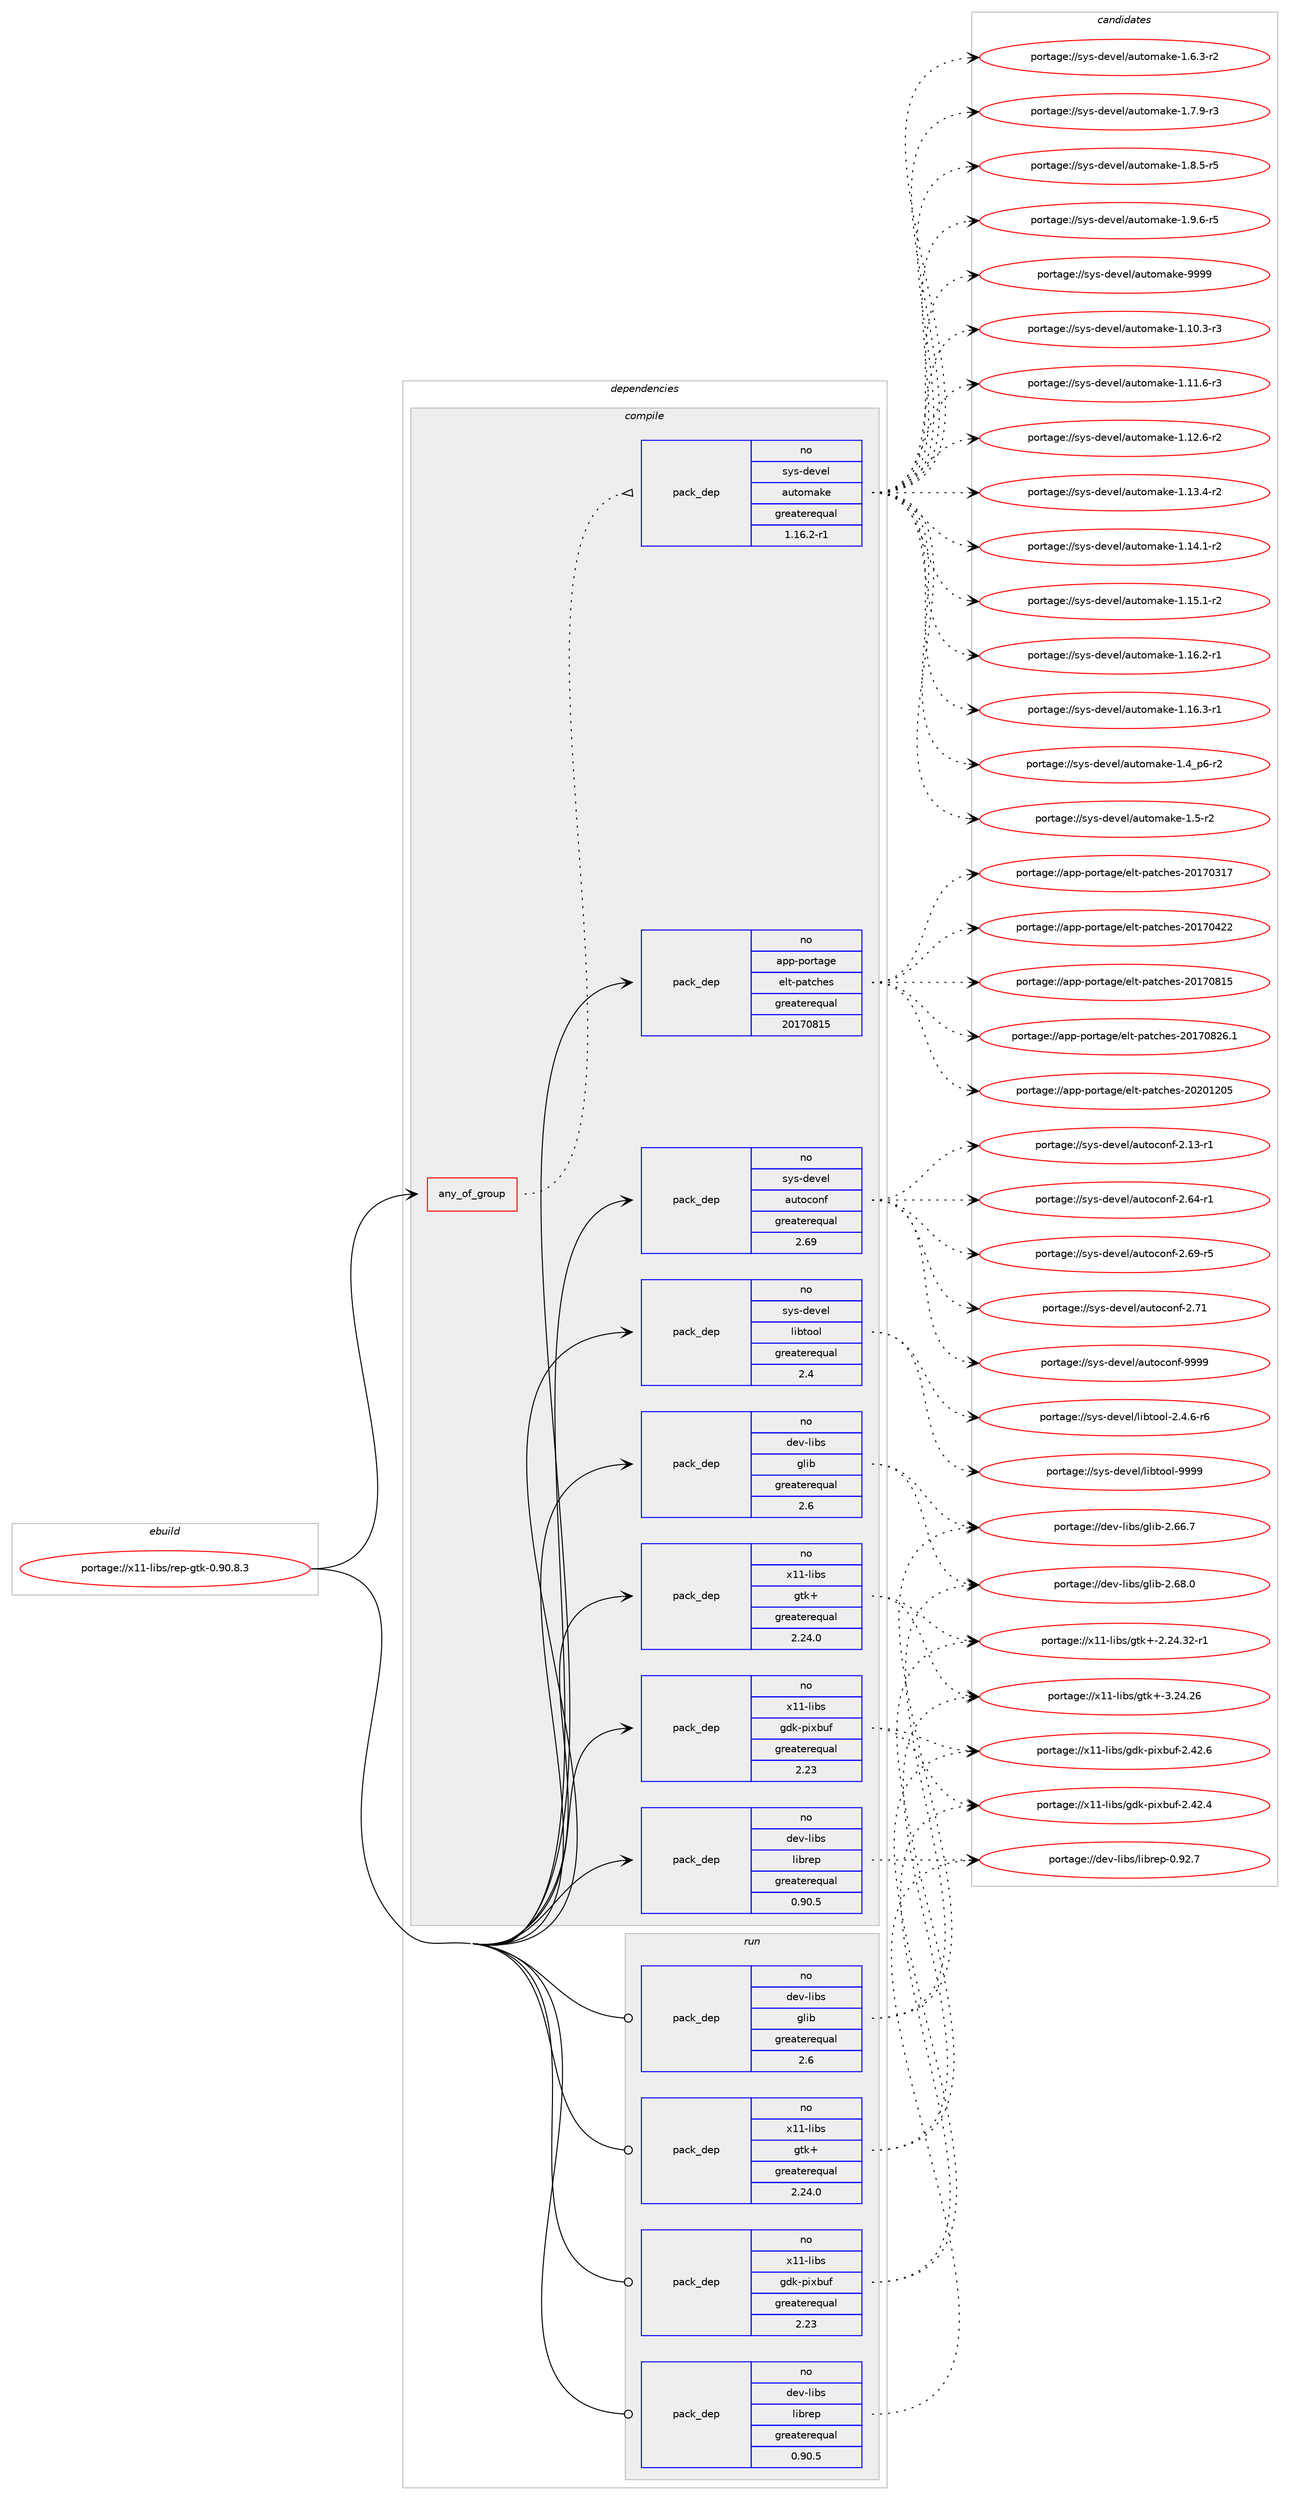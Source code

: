 digraph prolog {

# *************
# Graph options
# *************

newrank=true;
concentrate=true;
compound=true;
graph [rankdir=LR,fontname=Helvetica,fontsize=10,ranksep=1.5];#, ranksep=2.5, nodesep=0.2];
edge  [arrowhead=vee];
node  [fontname=Helvetica,fontsize=10];

# **********
# The ebuild
# **********

subgraph cluster_leftcol {
color=gray;
rank=same;
label=<<i>ebuild</i>>;
id [label="portage://x11-libs/rep-gtk-0.90.8.3", color=red, width=4, href="../x11-libs/rep-gtk-0.90.8.3.svg"];
}

# ****************
# The dependencies
# ****************

subgraph cluster_midcol {
color=gray;
label=<<i>dependencies</i>>;
subgraph cluster_compile {
fillcolor="#eeeeee";
style=filled;
label=<<i>compile</i>>;
subgraph any74 {
dependency3091 [label=<<TABLE BORDER="0" CELLBORDER="1" CELLSPACING="0" CELLPADDING="4"><TR><TD CELLPADDING="10">any_of_group</TD></TR></TABLE>>, shape=none, color=red];subgraph pack1782 {
dependency3092 [label=<<TABLE BORDER="0" CELLBORDER="1" CELLSPACING="0" CELLPADDING="4" WIDTH="220"><TR><TD ROWSPAN="6" CELLPADDING="30">pack_dep</TD></TR><TR><TD WIDTH="110">no</TD></TR><TR><TD>sys-devel</TD></TR><TR><TD>automake</TD></TR><TR><TD>greaterequal</TD></TR><TR><TD>1.16.2-r1</TD></TR></TABLE>>, shape=none, color=blue];
}
dependency3091:e -> dependency3092:w [weight=20,style="dotted",arrowhead="oinv"];
}
id:e -> dependency3091:w [weight=20,style="solid",arrowhead="vee"];
# *** BEGIN UNKNOWN DEPENDENCY TYPE (TODO) ***
# id -> package_dependency(portage://x11-libs/rep-gtk-0.90.8.3,install,no,app-arch,xz-utils,none,[,,],[],[])
# *** END UNKNOWN DEPENDENCY TYPE (TODO) ***

subgraph pack1783 {
dependency3093 [label=<<TABLE BORDER="0" CELLBORDER="1" CELLSPACING="0" CELLPADDING="4" WIDTH="220"><TR><TD ROWSPAN="6" CELLPADDING="30">pack_dep</TD></TR><TR><TD WIDTH="110">no</TD></TR><TR><TD>app-portage</TD></TR><TR><TD>elt-patches</TD></TR><TR><TD>greaterequal</TD></TR><TR><TD>20170815</TD></TR></TABLE>>, shape=none, color=blue];
}
id:e -> dependency3093:w [weight=20,style="solid",arrowhead="vee"];
subgraph pack1784 {
dependency3094 [label=<<TABLE BORDER="0" CELLBORDER="1" CELLSPACING="0" CELLPADDING="4" WIDTH="220"><TR><TD ROWSPAN="6" CELLPADDING="30">pack_dep</TD></TR><TR><TD WIDTH="110">no</TD></TR><TR><TD>dev-libs</TD></TR><TR><TD>glib</TD></TR><TR><TD>greaterequal</TD></TR><TR><TD>2.6</TD></TR></TABLE>>, shape=none, color=blue];
}
id:e -> dependency3094:w [weight=20,style="solid",arrowhead="vee"];
subgraph pack1785 {
dependency3095 [label=<<TABLE BORDER="0" CELLBORDER="1" CELLSPACING="0" CELLPADDING="4" WIDTH="220"><TR><TD ROWSPAN="6" CELLPADDING="30">pack_dep</TD></TR><TR><TD WIDTH="110">no</TD></TR><TR><TD>dev-libs</TD></TR><TR><TD>librep</TD></TR><TR><TD>greaterequal</TD></TR><TR><TD>0.90.5</TD></TR></TABLE>>, shape=none, color=blue];
}
id:e -> dependency3095:w [weight=20,style="solid",arrowhead="vee"];
subgraph pack1786 {
dependency3096 [label=<<TABLE BORDER="0" CELLBORDER="1" CELLSPACING="0" CELLPADDING="4" WIDTH="220"><TR><TD ROWSPAN="6" CELLPADDING="30">pack_dep</TD></TR><TR><TD WIDTH="110">no</TD></TR><TR><TD>sys-devel</TD></TR><TR><TD>autoconf</TD></TR><TR><TD>greaterequal</TD></TR><TR><TD>2.69</TD></TR></TABLE>>, shape=none, color=blue];
}
id:e -> dependency3096:w [weight=20,style="solid",arrowhead="vee"];
# *** BEGIN UNKNOWN DEPENDENCY TYPE (TODO) ***
# id -> package_dependency(portage://x11-libs/rep-gtk-0.90.8.3,install,no,sys-devel,gnuconfig,none,[,,],[],[])
# *** END UNKNOWN DEPENDENCY TYPE (TODO) ***

subgraph pack1787 {
dependency3097 [label=<<TABLE BORDER="0" CELLBORDER="1" CELLSPACING="0" CELLPADDING="4" WIDTH="220"><TR><TD ROWSPAN="6" CELLPADDING="30">pack_dep</TD></TR><TR><TD WIDTH="110">no</TD></TR><TR><TD>sys-devel</TD></TR><TR><TD>libtool</TD></TR><TR><TD>greaterequal</TD></TR><TR><TD>2.4</TD></TR></TABLE>>, shape=none, color=blue];
}
id:e -> dependency3097:w [weight=20,style="solid",arrowhead="vee"];
# *** BEGIN UNKNOWN DEPENDENCY TYPE (TODO) ***
# id -> package_dependency(portage://x11-libs/rep-gtk-0.90.8.3,install,no,virtual,pkgconfig,none,[,,],[],[])
# *** END UNKNOWN DEPENDENCY TYPE (TODO) ***

subgraph pack1788 {
dependency3098 [label=<<TABLE BORDER="0" CELLBORDER="1" CELLSPACING="0" CELLPADDING="4" WIDTH="220"><TR><TD ROWSPAN="6" CELLPADDING="30">pack_dep</TD></TR><TR><TD WIDTH="110">no</TD></TR><TR><TD>x11-libs</TD></TR><TR><TD>gdk-pixbuf</TD></TR><TR><TD>greaterequal</TD></TR><TR><TD>2.23</TD></TR></TABLE>>, shape=none, color=blue];
}
id:e -> dependency3098:w [weight=20,style="solid",arrowhead="vee"];
subgraph pack1789 {
dependency3099 [label=<<TABLE BORDER="0" CELLBORDER="1" CELLSPACING="0" CELLPADDING="4" WIDTH="220"><TR><TD ROWSPAN="6" CELLPADDING="30">pack_dep</TD></TR><TR><TD WIDTH="110">no</TD></TR><TR><TD>x11-libs</TD></TR><TR><TD>gtk+</TD></TR><TR><TD>greaterequal</TD></TR><TR><TD>2.24.0</TD></TR></TABLE>>, shape=none, color=blue];
}
id:e -> dependency3099:w [weight=20,style="solid",arrowhead="vee"];
}
subgraph cluster_compileandrun {
fillcolor="#eeeeee";
style=filled;
label=<<i>compile and run</i>>;
}
subgraph cluster_run {
fillcolor="#eeeeee";
style=filled;
label=<<i>run</i>>;
subgraph pack1790 {
dependency3100 [label=<<TABLE BORDER="0" CELLBORDER="1" CELLSPACING="0" CELLPADDING="4" WIDTH="220"><TR><TD ROWSPAN="6" CELLPADDING="30">pack_dep</TD></TR><TR><TD WIDTH="110">no</TD></TR><TR><TD>dev-libs</TD></TR><TR><TD>glib</TD></TR><TR><TD>greaterequal</TD></TR><TR><TD>2.6</TD></TR></TABLE>>, shape=none, color=blue];
}
id:e -> dependency3100:w [weight=20,style="solid",arrowhead="odot"];
subgraph pack1791 {
dependency3101 [label=<<TABLE BORDER="0" CELLBORDER="1" CELLSPACING="0" CELLPADDING="4" WIDTH="220"><TR><TD ROWSPAN="6" CELLPADDING="30">pack_dep</TD></TR><TR><TD WIDTH="110">no</TD></TR><TR><TD>dev-libs</TD></TR><TR><TD>librep</TD></TR><TR><TD>greaterequal</TD></TR><TR><TD>0.90.5</TD></TR></TABLE>>, shape=none, color=blue];
}
id:e -> dependency3101:w [weight=20,style="solid",arrowhead="odot"];
subgraph pack1792 {
dependency3102 [label=<<TABLE BORDER="0" CELLBORDER="1" CELLSPACING="0" CELLPADDING="4" WIDTH="220"><TR><TD ROWSPAN="6" CELLPADDING="30">pack_dep</TD></TR><TR><TD WIDTH="110">no</TD></TR><TR><TD>x11-libs</TD></TR><TR><TD>gdk-pixbuf</TD></TR><TR><TD>greaterequal</TD></TR><TR><TD>2.23</TD></TR></TABLE>>, shape=none, color=blue];
}
id:e -> dependency3102:w [weight=20,style="solid",arrowhead="odot"];
subgraph pack1793 {
dependency3103 [label=<<TABLE BORDER="0" CELLBORDER="1" CELLSPACING="0" CELLPADDING="4" WIDTH="220"><TR><TD ROWSPAN="6" CELLPADDING="30">pack_dep</TD></TR><TR><TD WIDTH="110">no</TD></TR><TR><TD>x11-libs</TD></TR><TR><TD>gtk+</TD></TR><TR><TD>greaterequal</TD></TR><TR><TD>2.24.0</TD></TR></TABLE>>, shape=none, color=blue];
}
id:e -> dependency3103:w [weight=20,style="solid",arrowhead="odot"];
}
}

# **************
# The candidates
# **************

subgraph cluster_choices {
rank=same;
color=gray;
label=<<i>candidates</i>>;

subgraph choice1782 {
color=black;
nodesep=1;
choice11512111545100101118101108479711711611110997107101454946494846514511451 [label="portage://sys-devel/automake-1.10.3-r3", color=red, width=4,href="../sys-devel/automake-1.10.3-r3.svg"];
choice11512111545100101118101108479711711611110997107101454946494946544511451 [label="portage://sys-devel/automake-1.11.6-r3", color=red, width=4,href="../sys-devel/automake-1.11.6-r3.svg"];
choice11512111545100101118101108479711711611110997107101454946495046544511450 [label="portage://sys-devel/automake-1.12.6-r2", color=red, width=4,href="../sys-devel/automake-1.12.6-r2.svg"];
choice11512111545100101118101108479711711611110997107101454946495146524511450 [label="portage://sys-devel/automake-1.13.4-r2", color=red, width=4,href="../sys-devel/automake-1.13.4-r2.svg"];
choice11512111545100101118101108479711711611110997107101454946495246494511450 [label="portage://sys-devel/automake-1.14.1-r2", color=red, width=4,href="../sys-devel/automake-1.14.1-r2.svg"];
choice11512111545100101118101108479711711611110997107101454946495346494511450 [label="portage://sys-devel/automake-1.15.1-r2", color=red, width=4,href="../sys-devel/automake-1.15.1-r2.svg"];
choice11512111545100101118101108479711711611110997107101454946495446504511449 [label="portage://sys-devel/automake-1.16.2-r1", color=red, width=4,href="../sys-devel/automake-1.16.2-r1.svg"];
choice11512111545100101118101108479711711611110997107101454946495446514511449 [label="portage://sys-devel/automake-1.16.3-r1", color=red, width=4,href="../sys-devel/automake-1.16.3-r1.svg"];
choice115121115451001011181011084797117116111109971071014549465295112544511450 [label="portage://sys-devel/automake-1.4_p6-r2", color=red, width=4,href="../sys-devel/automake-1.4_p6-r2.svg"];
choice11512111545100101118101108479711711611110997107101454946534511450 [label="portage://sys-devel/automake-1.5-r2", color=red, width=4,href="../sys-devel/automake-1.5-r2.svg"];
choice115121115451001011181011084797117116111109971071014549465446514511450 [label="portage://sys-devel/automake-1.6.3-r2", color=red, width=4,href="../sys-devel/automake-1.6.3-r2.svg"];
choice115121115451001011181011084797117116111109971071014549465546574511451 [label="portage://sys-devel/automake-1.7.9-r3", color=red, width=4,href="../sys-devel/automake-1.7.9-r3.svg"];
choice115121115451001011181011084797117116111109971071014549465646534511453 [label="portage://sys-devel/automake-1.8.5-r5", color=red, width=4,href="../sys-devel/automake-1.8.5-r5.svg"];
choice115121115451001011181011084797117116111109971071014549465746544511453 [label="portage://sys-devel/automake-1.9.6-r5", color=red, width=4,href="../sys-devel/automake-1.9.6-r5.svg"];
choice115121115451001011181011084797117116111109971071014557575757 [label="portage://sys-devel/automake-9999", color=red, width=4,href="../sys-devel/automake-9999.svg"];
dependency3092:e -> choice11512111545100101118101108479711711611110997107101454946494846514511451:w [style=dotted,weight="100"];
dependency3092:e -> choice11512111545100101118101108479711711611110997107101454946494946544511451:w [style=dotted,weight="100"];
dependency3092:e -> choice11512111545100101118101108479711711611110997107101454946495046544511450:w [style=dotted,weight="100"];
dependency3092:e -> choice11512111545100101118101108479711711611110997107101454946495146524511450:w [style=dotted,weight="100"];
dependency3092:e -> choice11512111545100101118101108479711711611110997107101454946495246494511450:w [style=dotted,weight="100"];
dependency3092:e -> choice11512111545100101118101108479711711611110997107101454946495346494511450:w [style=dotted,weight="100"];
dependency3092:e -> choice11512111545100101118101108479711711611110997107101454946495446504511449:w [style=dotted,weight="100"];
dependency3092:e -> choice11512111545100101118101108479711711611110997107101454946495446514511449:w [style=dotted,weight="100"];
dependency3092:e -> choice115121115451001011181011084797117116111109971071014549465295112544511450:w [style=dotted,weight="100"];
dependency3092:e -> choice11512111545100101118101108479711711611110997107101454946534511450:w [style=dotted,weight="100"];
dependency3092:e -> choice115121115451001011181011084797117116111109971071014549465446514511450:w [style=dotted,weight="100"];
dependency3092:e -> choice115121115451001011181011084797117116111109971071014549465546574511451:w [style=dotted,weight="100"];
dependency3092:e -> choice115121115451001011181011084797117116111109971071014549465646534511453:w [style=dotted,weight="100"];
dependency3092:e -> choice115121115451001011181011084797117116111109971071014549465746544511453:w [style=dotted,weight="100"];
dependency3092:e -> choice115121115451001011181011084797117116111109971071014557575757:w [style=dotted,weight="100"];
}
subgraph choice1783 {
color=black;
nodesep=1;
choice97112112451121111141169710310147101108116451129711699104101115455048495548514955 [label="portage://app-portage/elt-patches-20170317", color=red, width=4,href="../app-portage/elt-patches-20170317.svg"];
choice97112112451121111141169710310147101108116451129711699104101115455048495548525050 [label="portage://app-portage/elt-patches-20170422", color=red, width=4,href="../app-portage/elt-patches-20170422.svg"];
choice97112112451121111141169710310147101108116451129711699104101115455048495548564953 [label="portage://app-portage/elt-patches-20170815", color=red, width=4,href="../app-portage/elt-patches-20170815.svg"];
choice971121124511211111411697103101471011081164511297116991041011154550484955485650544649 [label="portage://app-portage/elt-patches-20170826.1", color=red, width=4,href="../app-portage/elt-patches-20170826.1.svg"];
choice97112112451121111141169710310147101108116451129711699104101115455048504849504853 [label="portage://app-portage/elt-patches-20201205", color=red, width=4,href="../app-portage/elt-patches-20201205.svg"];
dependency3093:e -> choice97112112451121111141169710310147101108116451129711699104101115455048495548514955:w [style=dotted,weight="100"];
dependency3093:e -> choice97112112451121111141169710310147101108116451129711699104101115455048495548525050:w [style=dotted,weight="100"];
dependency3093:e -> choice97112112451121111141169710310147101108116451129711699104101115455048495548564953:w [style=dotted,weight="100"];
dependency3093:e -> choice971121124511211111411697103101471011081164511297116991041011154550484955485650544649:w [style=dotted,weight="100"];
dependency3093:e -> choice97112112451121111141169710310147101108116451129711699104101115455048504849504853:w [style=dotted,weight="100"];
}
subgraph choice1784 {
color=black;
nodesep=1;
choice1001011184510810598115471031081059845504654544655 [label="portage://dev-libs/glib-2.66.7", color=red, width=4,href="../dev-libs/glib-2.66.7.svg"];
choice1001011184510810598115471031081059845504654564648 [label="portage://dev-libs/glib-2.68.0", color=red, width=4,href="../dev-libs/glib-2.68.0.svg"];
dependency3094:e -> choice1001011184510810598115471031081059845504654544655:w [style=dotted,weight="100"];
dependency3094:e -> choice1001011184510810598115471031081059845504654564648:w [style=dotted,weight="100"];
}
subgraph choice1785 {
color=black;
nodesep=1;
choice1001011184510810598115471081059811410111245484657504655 [label="portage://dev-libs/librep-0.92.7", color=red, width=4,href="../dev-libs/librep-0.92.7.svg"];
dependency3095:e -> choice1001011184510810598115471081059811410111245484657504655:w [style=dotted,weight="100"];
}
subgraph choice1786 {
color=black;
nodesep=1;
choice1151211154510010111810110847971171161119911111010245504649514511449 [label="portage://sys-devel/autoconf-2.13-r1", color=red, width=4,href="../sys-devel/autoconf-2.13-r1.svg"];
choice1151211154510010111810110847971171161119911111010245504654524511449 [label="portage://sys-devel/autoconf-2.64-r1", color=red, width=4,href="../sys-devel/autoconf-2.64-r1.svg"];
choice1151211154510010111810110847971171161119911111010245504654574511453 [label="portage://sys-devel/autoconf-2.69-r5", color=red, width=4,href="../sys-devel/autoconf-2.69-r5.svg"];
choice115121115451001011181011084797117116111991111101024550465549 [label="portage://sys-devel/autoconf-2.71", color=red, width=4,href="../sys-devel/autoconf-2.71.svg"];
choice115121115451001011181011084797117116111991111101024557575757 [label="portage://sys-devel/autoconf-9999", color=red, width=4,href="../sys-devel/autoconf-9999.svg"];
dependency3096:e -> choice1151211154510010111810110847971171161119911111010245504649514511449:w [style=dotted,weight="100"];
dependency3096:e -> choice1151211154510010111810110847971171161119911111010245504654524511449:w [style=dotted,weight="100"];
dependency3096:e -> choice1151211154510010111810110847971171161119911111010245504654574511453:w [style=dotted,weight="100"];
dependency3096:e -> choice115121115451001011181011084797117116111991111101024550465549:w [style=dotted,weight="100"];
dependency3096:e -> choice115121115451001011181011084797117116111991111101024557575757:w [style=dotted,weight="100"];
}
subgraph choice1787 {
color=black;
nodesep=1;
choice1151211154510010111810110847108105981161111111084550465246544511454 [label="portage://sys-devel/libtool-2.4.6-r6", color=red, width=4,href="../sys-devel/libtool-2.4.6-r6.svg"];
choice1151211154510010111810110847108105981161111111084557575757 [label="portage://sys-devel/libtool-9999", color=red, width=4,href="../sys-devel/libtool-9999.svg"];
dependency3097:e -> choice1151211154510010111810110847108105981161111111084550465246544511454:w [style=dotted,weight="100"];
dependency3097:e -> choice1151211154510010111810110847108105981161111111084557575757:w [style=dotted,weight="100"];
}
subgraph choice1788 {
color=black;
nodesep=1;
choice1204949451081059811547103100107451121051209811710245504652504652 [label="portage://x11-libs/gdk-pixbuf-2.42.4", color=red, width=4,href="../x11-libs/gdk-pixbuf-2.42.4.svg"];
choice1204949451081059811547103100107451121051209811710245504652504654 [label="portage://x11-libs/gdk-pixbuf-2.42.6", color=red, width=4,href="../x11-libs/gdk-pixbuf-2.42.6.svg"];
dependency3098:e -> choice1204949451081059811547103100107451121051209811710245504652504652:w [style=dotted,weight="100"];
dependency3098:e -> choice1204949451081059811547103100107451121051209811710245504652504654:w [style=dotted,weight="100"];
}
subgraph choice1789 {
color=black;
nodesep=1;
choice12049494510810598115471031161074345504650524651504511449 [label="portage://x11-libs/gtk+-2.24.32-r1", color=red, width=4,href="../x11-libs/gtk+-2.24.32-r1.svg"];
choice1204949451081059811547103116107434551465052465054 [label="portage://x11-libs/gtk+-3.24.26", color=red, width=4,href="../x11-libs/gtk+-3.24.26.svg"];
dependency3099:e -> choice12049494510810598115471031161074345504650524651504511449:w [style=dotted,weight="100"];
dependency3099:e -> choice1204949451081059811547103116107434551465052465054:w [style=dotted,weight="100"];
}
subgraph choice1790 {
color=black;
nodesep=1;
choice1001011184510810598115471031081059845504654544655 [label="portage://dev-libs/glib-2.66.7", color=red, width=4,href="../dev-libs/glib-2.66.7.svg"];
choice1001011184510810598115471031081059845504654564648 [label="portage://dev-libs/glib-2.68.0", color=red, width=4,href="../dev-libs/glib-2.68.0.svg"];
dependency3100:e -> choice1001011184510810598115471031081059845504654544655:w [style=dotted,weight="100"];
dependency3100:e -> choice1001011184510810598115471031081059845504654564648:w [style=dotted,weight="100"];
}
subgraph choice1791 {
color=black;
nodesep=1;
choice1001011184510810598115471081059811410111245484657504655 [label="portage://dev-libs/librep-0.92.7", color=red, width=4,href="../dev-libs/librep-0.92.7.svg"];
dependency3101:e -> choice1001011184510810598115471081059811410111245484657504655:w [style=dotted,weight="100"];
}
subgraph choice1792 {
color=black;
nodesep=1;
choice1204949451081059811547103100107451121051209811710245504652504652 [label="portage://x11-libs/gdk-pixbuf-2.42.4", color=red, width=4,href="../x11-libs/gdk-pixbuf-2.42.4.svg"];
choice1204949451081059811547103100107451121051209811710245504652504654 [label="portage://x11-libs/gdk-pixbuf-2.42.6", color=red, width=4,href="../x11-libs/gdk-pixbuf-2.42.6.svg"];
dependency3102:e -> choice1204949451081059811547103100107451121051209811710245504652504652:w [style=dotted,weight="100"];
dependency3102:e -> choice1204949451081059811547103100107451121051209811710245504652504654:w [style=dotted,weight="100"];
}
subgraph choice1793 {
color=black;
nodesep=1;
choice12049494510810598115471031161074345504650524651504511449 [label="portage://x11-libs/gtk+-2.24.32-r1", color=red, width=4,href="../x11-libs/gtk+-2.24.32-r1.svg"];
choice1204949451081059811547103116107434551465052465054 [label="portage://x11-libs/gtk+-3.24.26", color=red, width=4,href="../x11-libs/gtk+-3.24.26.svg"];
dependency3103:e -> choice12049494510810598115471031161074345504650524651504511449:w [style=dotted,weight="100"];
dependency3103:e -> choice1204949451081059811547103116107434551465052465054:w [style=dotted,weight="100"];
}
}

}
